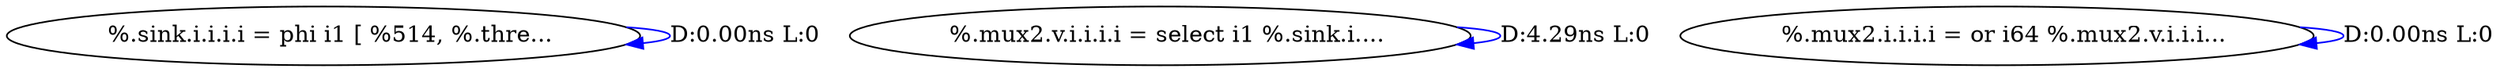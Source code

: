 digraph {
Node0x3d1ece0[label="  %.sink.i.i.i.i = phi i1 [ %514, %.thre..."];
Node0x3d1ece0 -> Node0x3d1ece0[label="D:0.00ns L:0",color=blue];
Node0x3d1edc0[label="  %.mux2.v.i.i.i.i = select i1 %.sink.i...."];
Node0x3d1edc0 -> Node0x3d1edc0[label="D:4.29ns L:0",color=blue];
Node0x3d1eea0[label="  %.mux2.i.i.i.i = or i64 %.mux2.v.i.i.i..."];
Node0x3d1eea0 -> Node0x3d1eea0[label="D:0.00ns L:0",color=blue];
}

